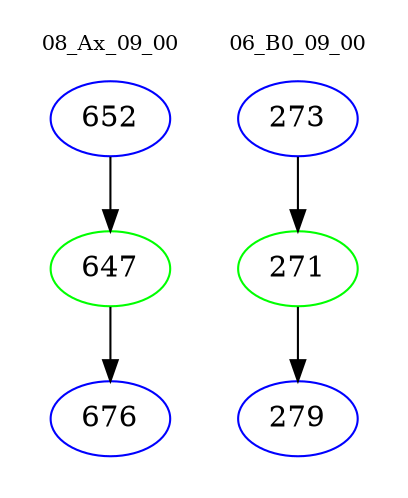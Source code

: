 digraph{
subgraph cluster_0 {
color = white
label = "08_Ax_09_00";
fontsize=10;
T0_652 [label="652", color="blue"]
T0_652 -> T0_647 [color="black"]
T0_647 [label="647", color="green"]
T0_647 -> T0_676 [color="black"]
T0_676 [label="676", color="blue"]
}
subgraph cluster_1 {
color = white
label = "06_B0_09_00";
fontsize=10;
T1_273 [label="273", color="blue"]
T1_273 -> T1_271 [color="black"]
T1_271 [label="271", color="green"]
T1_271 -> T1_279 [color="black"]
T1_279 [label="279", color="blue"]
}
}
